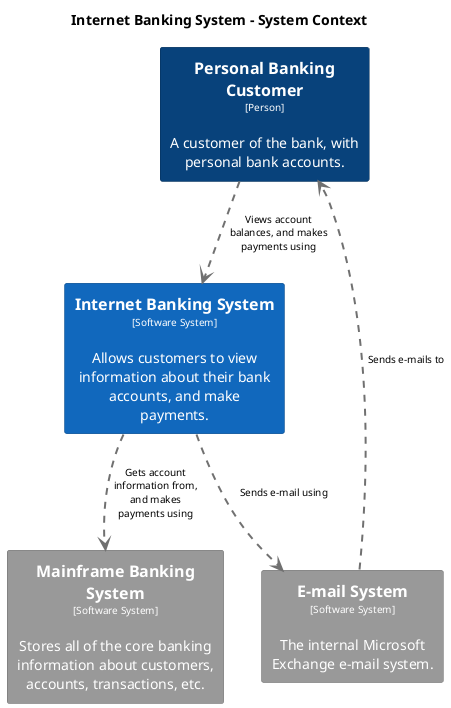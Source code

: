 @startuml
title Internet Banking System - System Context

skinparam {
  shadowing false
  arrowFontSize 10
  defaultTextAlignment center
  wrapWidth 200
  maxMessageSize 100
  PackageBorderColor<<group>> #cccccc
  PackageFontColor<<group>> #cccccc
}
hide stereotype

skinparam rectangle<<6>> {
  BackgroundColor #999999
  FontColor #ffffff
  BorderColor #6b6b6b
}
skinparam rectangle<<2>> {
  BackgroundColor #1168bd
  FontColor #ffffff
  BorderColor #0b4884
}
skinparam rectangle<<4>> {
  BackgroundColor #999999
  FontColor #ffffff
  BorderColor #6b6b6b
}
skinparam rectangle<<1>> {
  BackgroundColor #08427b
  FontColor #ffffff
  BorderColor #052e56
}

rectangle "==Personal Banking Customer\n<size:10>[Person]</size>\n\nA customer of the bank, with personal bank accounts." <<1>> as 1
rectangle "==Internet Banking System\n<size:10>[Software System]</size>\n\nAllows customers to view information about their bank accounts, and make payments." <<2>> as 2
rectangle "==Mainframe Banking System\n<size:10>[Software System]</size>\n\nStores all of the core banking information about customers, accounts, transactions, etc." <<4>> as 4
rectangle "==E-mail System\n<size:10>[Software System]</size>\n\nThe internal Microsoft Exchange e-mail system." <<6>> as 6

1 .[#707070,thickness=2].> 2 : "Views account balances, and makes payments using"
2 .[#707070,thickness=2].> 4 : "Gets account information from, and makes payments using"
2 .[#707070,thickness=2].> 6 : "Sends e-mail using"
6 .[#707070,thickness=2].> 1 : "Sends e-mails to"
@enduml